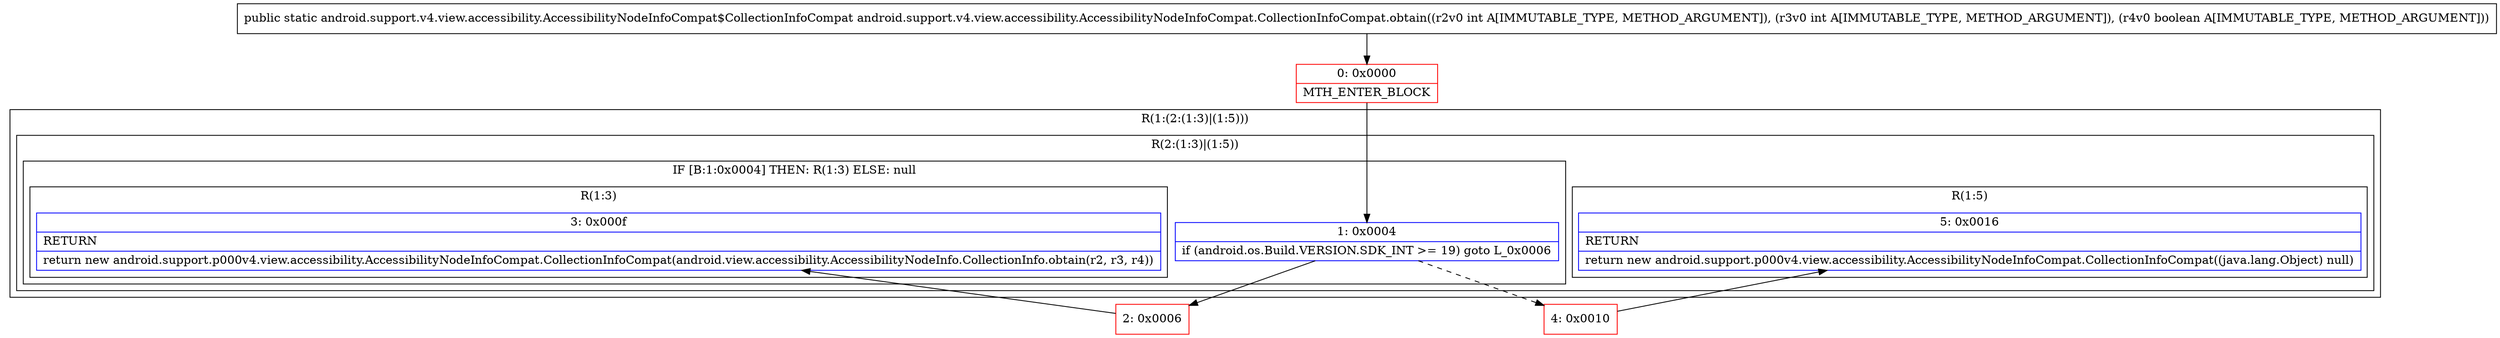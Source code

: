 digraph "CFG forandroid.support.v4.view.accessibility.AccessibilityNodeInfoCompat.CollectionInfoCompat.obtain(IIZ)Landroid\/support\/v4\/view\/accessibility\/AccessibilityNodeInfoCompat$CollectionInfoCompat;" {
subgraph cluster_Region_562819246 {
label = "R(1:(2:(1:3)|(1:5)))";
node [shape=record,color=blue];
subgraph cluster_Region_345506651 {
label = "R(2:(1:3)|(1:5))";
node [shape=record,color=blue];
subgraph cluster_IfRegion_674363917 {
label = "IF [B:1:0x0004] THEN: R(1:3) ELSE: null";
node [shape=record,color=blue];
Node_1 [shape=record,label="{1\:\ 0x0004|if (android.os.Build.VERSION.SDK_INT \>= 19) goto L_0x0006\l}"];
subgraph cluster_Region_1310777327 {
label = "R(1:3)";
node [shape=record,color=blue];
Node_3 [shape=record,label="{3\:\ 0x000f|RETURN\l|return new android.support.p000v4.view.accessibility.AccessibilityNodeInfoCompat.CollectionInfoCompat(android.view.accessibility.AccessibilityNodeInfo.CollectionInfo.obtain(r2, r3, r4))\l}"];
}
}
subgraph cluster_Region_810567685 {
label = "R(1:5)";
node [shape=record,color=blue];
Node_5 [shape=record,label="{5\:\ 0x0016|RETURN\l|return new android.support.p000v4.view.accessibility.AccessibilityNodeInfoCompat.CollectionInfoCompat((java.lang.Object) null)\l}"];
}
}
}
Node_0 [shape=record,color=red,label="{0\:\ 0x0000|MTH_ENTER_BLOCK\l}"];
Node_2 [shape=record,color=red,label="{2\:\ 0x0006}"];
Node_4 [shape=record,color=red,label="{4\:\ 0x0010}"];
MethodNode[shape=record,label="{public static android.support.v4.view.accessibility.AccessibilityNodeInfoCompat$CollectionInfoCompat android.support.v4.view.accessibility.AccessibilityNodeInfoCompat.CollectionInfoCompat.obtain((r2v0 int A[IMMUTABLE_TYPE, METHOD_ARGUMENT]), (r3v0 int A[IMMUTABLE_TYPE, METHOD_ARGUMENT]), (r4v0 boolean A[IMMUTABLE_TYPE, METHOD_ARGUMENT])) }"];
MethodNode -> Node_0;
Node_1 -> Node_2;
Node_1 -> Node_4[style=dashed];
Node_0 -> Node_1;
Node_2 -> Node_3;
Node_4 -> Node_5;
}

